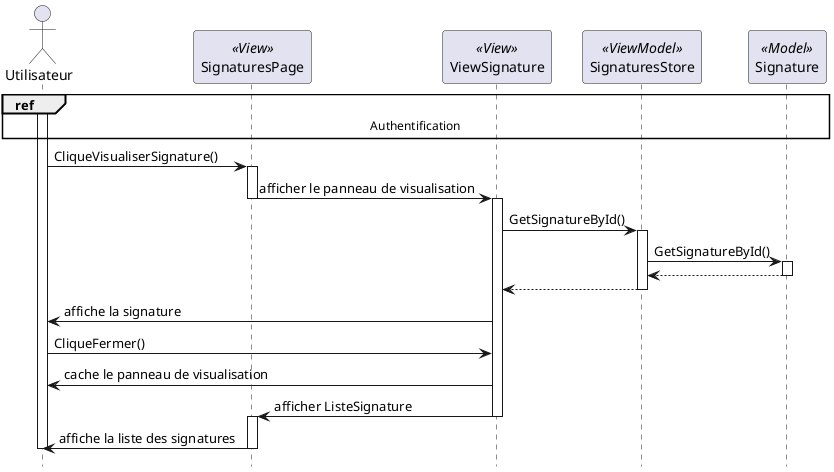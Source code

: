 @startuml sequence_view_signature

hide footbox


actor "Utilisateur" as user
participant "SignaturesPage" as liste << View >>
participant "ViewSignature" as view << View >>
participant "SignaturesStore" as vm << ViewModel >>
participant "Signature" as model << Model >>


ref over user,liste,view,vm,model : Authentification
activate user
user -> liste : CliqueVisualiserSignature()
activate liste
liste -> view : afficher le panneau de visualisation
deactivate liste
activate view
view -> vm : GetSignatureById()
activate vm
vm -> model : GetSignatureById()
activate model
model --> vm
deactivate model
vm --> view 
deactivate vm
view -> user : affiche la signature
user -> view : CliqueFermer()
view -> user : cache le panneau de visualisation
view -> liste : afficher ListeSignature
deactivate view
activate liste
liste -> user : affiche la liste des signatures
deactivate liste
deactivate user